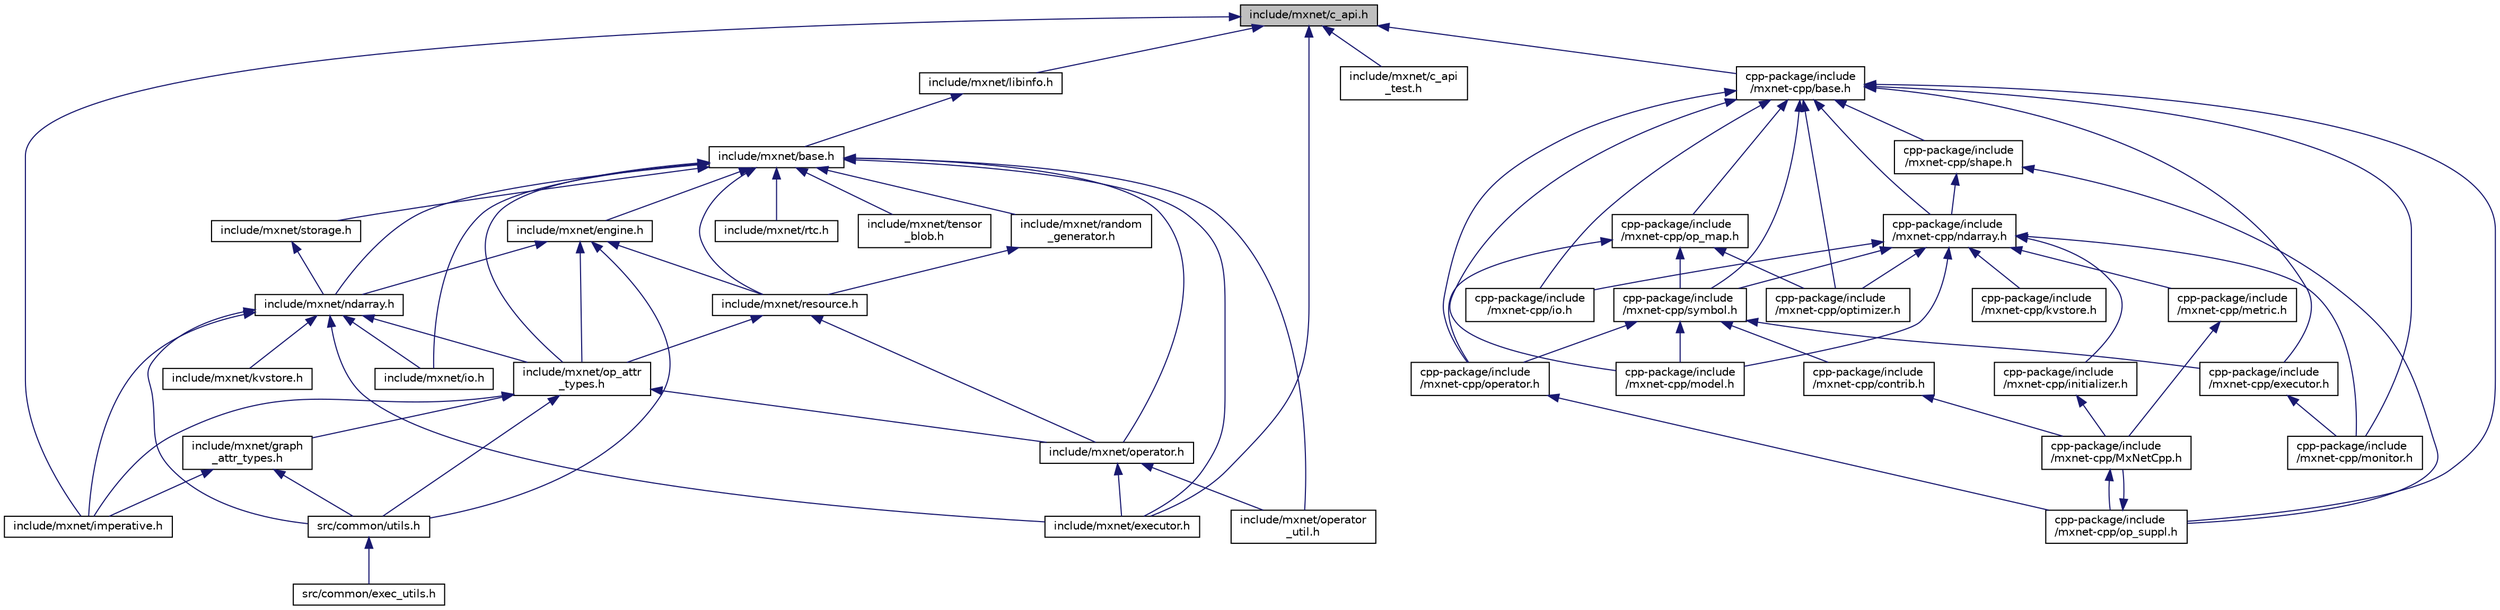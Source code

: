 digraph "include/mxnet/c_api.h"
{
  edge [fontname="Helvetica",fontsize="10",labelfontname="Helvetica",labelfontsize="10"];
  node [fontname="Helvetica",fontsize="10",shape=record];
  Node1 [label="include/mxnet/c_api.h",height=0.2,width=0.4,color="black", fillcolor="grey75", style="filled", fontcolor="black"];
  Node1 -> Node2 [dir="back",color="midnightblue",fontsize="10",style="solid",fontname="Helvetica"];
  Node2 [label="include/mxnet/libinfo.h",height=0.2,width=0.4,color="black", fillcolor="white", style="filled",URL="$libinfo_8h.html",tooltip="get features of the MXNet library at runtime "];
  Node2 -> Node3 [dir="back",color="midnightblue",fontsize="10",style="solid",fontname="Helvetica"];
  Node3 [label="include/mxnet/base.h",height=0.2,width=0.4,color="black", fillcolor="white", style="filled",URL="$include_2mxnet_2base_8h.html"];
  Node3 -> Node4 [dir="back",color="midnightblue",fontsize="10",style="solid",fontname="Helvetica"];
  Node4 [label="include/mxnet/engine.h",height=0.2,width=0.4,color="black", fillcolor="white", style="filled",URL="$engine_8h.html",tooltip="Engine that schedules all the operations according to dependency. "];
  Node4 -> Node5 [dir="back",color="midnightblue",fontsize="10",style="solid",fontname="Helvetica"];
  Node5 [label="include/mxnet/ndarray.h",height=0.2,width=0.4,color="black", fillcolor="white", style="filled",URL="$include_2mxnet_2ndarray_8h.html"];
  Node5 -> Node6 [dir="back",color="midnightblue",fontsize="10",style="solid",fontname="Helvetica"];
  Node6 [label="include/mxnet/executor.h",height=0.2,width=0.4,color="black", fillcolor="white", style="filled",URL="$include_2mxnet_2executor_8h.html"];
  Node5 -> Node7 [dir="back",color="midnightblue",fontsize="10",style="solid",fontname="Helvetica"];
  Node7 [label="include/mxnet/op_attr\l_types.h",height=0.2,width=0.4,color="black", fillcolor="white", style="filled",URL="$op__attr__types_8h.html",tooltip="Additional operator attributes beside the ones provided by NNVM. "];
  Node7 -> Node8 [dir="back",color="midnightblue",fontsize="10",style="solid",fontname="Helvetica"];
  Node8 [label="include/mxnet/operator.h",height=0.2,width=0.4,color="black", fillcolor="white", style="filled",URL="$include_2mxnet_2operator_8h.html"];
  Node8 -> Node6 [dir="back",color="midnightblue",fontsize="10",style="solid",fontname="Helvetica"];
  Node8 -> Node9 [dir="back",color="midnightblue",fontsize="10",style="solid",fontname="Helvetica"];
  Node9 [label="include/mxnet/operator\l_util.h",height=0.2,width=0.4,color="black", fillcolor="white", style="filled",URL="$operator__util_8h.html",tooltip="Utility functions and registries to help quickly build new operators. [Deprecated] Use the register f..."];
  Node7 -> Node10 [dir="back",color="midnightblue",fontsize="10",style="solid",fontname="Helvetica"];
  Node10 [label="include/mxnet/graph\l_attr_types.h",height=0.2,width=0.4,color="black", fillcolor="white", style="filled",URL="$graph__attr__types_8h.html",tooltip="Data structures that can appear in graph attributes. "];
  Node10 -> Node11 [dir="back",color="midnightblue",fontsize="10",style="solid",fontname="Helvetica"];
  Node11 [label="include/mxnet/imperative.h",height=0.2,width=0.4,color="black", fillcolor="white", style="filled",URL="$imperative_8h.html"];
  Node10 -> Node12 [dir="back",color="midnightblue",fontsize="10",style="solid",fontname="Helvetica"];
  Node12 [label="src/common/utils.h",height=0.2,width=0.4,color="black", fillcolor="white", style="filled",URL="$utils_8h.html",tooltip="Basic utilility functions. "];
  Node12 -> Node13 [dir="back",color="midnightblue",fontsize="10",style="solid",fontname="Helvetica"];
  Node13 [label="src/common/exec_utils.h",height=0.2,width=0.4,color="black", fillcolor="white", style="filled",URL="$exec__utils_8h.html",tooltip="Common utility functions for executors. "];
  Node7 -> Node11 [dir="back",color="midnightblue",fontsize="10",style="solid",fontname="Helvetica"];
  Node7 -> Node12 [dir="back",color="midnightblue",fontsize="10",style="solid",fontname="Helvetica"];
  Node5 -> Node11 [dir="back",color="midnightblue",fontsize="10",style="solid",fontname="Helvetica"];
  Node5 -> Node14 [dir="back",color="midnightblue",fontsize="10",style="solid",fontname="Helvetica"];
  Node14 [label="include/mxnet/io.h",height=0.2,width=0.4,color="black", fillcolor="white", style="filled",URL="$include_2mxnet_2io_8h.html"];
  Node5 -> Node15 [dir="back",color="midnightblue",fontsize="10",style="solid",fontname="Helvetica"];
  Node15 [label="include/mxnet/kvstore.h",height=0.2,width=0.4,color="black", fillcolor="white", style="filled",URL="$include_2mxnet_2kvstore_8h.html"];
  Node5 -> Node12 [dir="back",color="midnightblue",fontsize="10",style="solid",fontname="Helvetica"];
  Node4 -> Node16 [dir="back",color="midnightblue",fontsize="10",style="solid",fontname="Helvetica"];
  Node16 [label="include/mxnet/resource.h",height=0.2,width=0.4,color="black", fillcolor="white", style="filled",URL="$resource_8h.html",tooltip="Global resource allocation handling. "];
  Node16 -> Node8 [dir="back",color="midnightblue",fontsize="10",style="solid",fontname="Helvetica"];
  Node16 -> Node7 [dir="back",color="midnightblue",fontsize="10",style="solid",fontname="Helvetica"];
  Node4 -> Node7 [dir="back",color="midnightblue",fontsize="10",style="solid",fontname="Helvetica"];
  Node4 -> Node12 [dir="back",color="midnightblue",fontsize="10",style="solid",fontname="Helvetica"];
  Node3 -> Node6 [dir="back",color="midnightblue",fontsize="10",style="solid",fontname="Helvetica"];
  Node3 -> Node5 [dir="back",color="midnightblue",fontsize="10",style="solid",fontname="Helvetica"];
  Node3 -> Node17 [dir="back",color="midnightblue",fontsize="10",style="solid",fontname="Helvetica"];
  Node17 [label="include/mxnet/storage.h",height=0.2,width=0.4,color="black", fillcolor="white", style="filled",URL="$storage_8h.html",tooltip="Storage manager across multiple devices. "];
  Node17 -> Node5 [dir="back",color="midnightblue",fontsize="10",style="solid",fontname="Helvetica"];
  Node3 -> Node8 [dir="back",color="midnightblue",fontsize="10",style="solid",fontname="Helvetica"];
  Node3 -> Node16 [dir="back",color="midnightblue",fontsize="10",style="solid",fontname="Helvetica"];
  Node3 -> Node18 [dir="back",color="midnightblue",fontsize="10",style="solid",fontname="Helvetica"];
  Node18 [label="include/mxnet/random\l_generator.h",height=0.2,width=0.4,color="black", fillcolor="white", style="filled",URL="$random__generator_8h.html",tooltip="Parallel random number generator. "];
  Node18 -> Node16 [dir="back",color="midnightblue",fontsize="10",style="solid",fontname="Helvetica"];
  Node3 -> Node7 [dir="back",color="midnightblue",fontsize="10",style="solid",fontname="Helvetica"];
  Node3 -> Node14 [dir="back",color="midnightblue",fontsize="10",style="solid",fontname="Helvetica"];
  Node3 -> Node9 [dir="back",color="midnightblue",fontsize="10",style="solid",fontname="Helvetica"];
  Node3 -> Node19 [dir="back",color="midnightblue",fontsize="10",style="solid",fontname="Helvetica"];
  Node19 [label="include/mxnet/rtc.h",height=0.2,width=0.4,color="black", fillcolor="white", style="filled",URL="$rtc_8h.html"];
  Node3 -> Node20 [dir="back",color="midnightblue",fontsize="10",style="solid",fontname="Helvetica"];
  Node20 [label="include/mxnet/tensor\l_blob.h",height=0.2,width=0.4,color="black", fillcolor="white", style="filled",URL="$tensor__blob_8h.html",tooltip="TBlob class that holds common representation of arbirary dimension tensor, can be used to transformed..."];
  Node1 -> Node21 [dir="back",color="midnightblue",fontsize="10",style="solid",fontname="Helvetica"];
  Node21 [label="include/mxnet/c_api\l_test.h",height=0.2,width=0.4,color="black", fillcolor="white", style="filled",URL="$c__api__test_8h.html",tooltip="C API of mxnet for ease of testing backend in Python. "];
  Node1 -> Node6 [dir="back",color="midnightblue",fontsize="10",style="solid",fontname="Helvetica"];
  Node1 -> Node11 [dir="back",color="midnightblue",fontsize="10",style="solid",fontname="Helvetica"];
  Node1 -> Node22 [dir="back",color="midnightblue",fontsize="10",style="solid",fontname="Helvetica"];
  Node22 [label="cpp-package/include\l/mxnet-cpp/base.h",height=0.2,width=0.4,color="black", fillcolor="white", style="filled",URL="$cpp-package_2include_2mxnet-cpp_2base_8h.html"];
  Node22 -> Node23 [dir="back",color="midnightblue",fontsize="10",style="solid",fontname="Helvetica"];
  Node23 [label="cpp-package/include\l/mxnet-cpp/executor.h",height=0.2,width=0.4,color="black", fillcolor="white", style="filled",URL="$cpp-package_2include_2mxnet-cpp_2executor_8h.html"];
  Node23 -> Node24 [dir="back",color="midnightblue",fontsize="10",style="solid",fontname="Helvetica"];
  Node24 [label="cpp-package/include\l/mxnet-cpp/monitor.h",height=0.2,width=0.4,color="black", fillcolor="white", style="filled",URL="$monitor_8h.html",tooltip="monitor definition "];
  Node22 -> Node25 [dir="back",color="midnightblue",fontsize="10",style="solid",fontname="Helvetica"];
  Node25 [label="cpp-package/include\l/mxnet-cpp/io.h",height=0.2,width=0.4,color="black", fillcolor="white", style="filled",URL="$cpp-package_2include_2mxnet-cpp_2io_8h.html"];
  Node22 -> Node26 [dir="back",color="midnightblue",fontsize="10",style="solid",fontname="Helvetica"];
  Node26 [label="cpp-package/include\l/mxnet-cpp/model.h",height=0.2,width=0.4,color="black", fillcolor="white", style="filled",URL="$model_8h.html",tooltip="MXNET.cpp model module. "];
  Node22 -> Node24 [dir="back",color="midnightblue",fontsize="10",style="solid",fontname="Helvetica"];
  Node22 -> Node27 [dir="back",color="midnightblue",fontsize="10",style="solid",fontname="Helvetica"];
  Node27 [label="cpp-package/include\l/mxnet-cpp/ndarray.h",height=0.2,width=0.4,color="black", fillcolor="white", style="filled",URL="$cpp-package_2include_2mxnet-cpp_2ndarray_8h.html"];
  Node27 -> Node28 [dir="back",color="midnightblue",fontsize="10",style="solid",fontname="Helvetica"];
  Node28 [label="cpp-package/include\l/mxnet-cpp/initializer.h",height=0.2,width=0.4,color="black", fillcolor="white", style="filled",URL="$initializer_8h.html",tooltip="random initializer "];
  Node28 -> Node29 [dir="back",color="midnightblue",fontsize="10",style="solid",fontname="Helvetica"];
  Node29 [label="cpp-package/include\l/mxnet-cpp/MxNetCpp.h",height=0.2,width=0.4,color="black", fillcolor="white", style="filled",URL="$MxNetCpp_8h.html",tooltip="meta include file for mxnet.cpp "];
  Node29 -> Node30 [dir="back",color="midnightblue",fontsize="10",style="solid",fontname="Helvetica"];
  Node30 [label="cpp-package/include\l/mxnet-cpp/op_suppl.h",height=0.2,width=0.4,color="black", fillcolor="white", style="filled",URL="$op__suppl_8h.html",tooltip="A supplement and amendment of the operators from op.h. "];
  Node30 -> Node29 [dir="back",color="midnightblue",fontsize="10",style="solid",fontname="Helvetica"];
  Node27 -> Node25 [dir="back",color="midnightblue",fontsize="10",style="solid",fontname="Helvetica"];
  Node27 -> Node31 [dir="back",color="midnightblue",fontsize="10",style="solid",fontname="Helvetica"];
  Node31 [label="cpp-package/include\l/mxnet-cpp/kvstore.h",height=0.2,width=0.4,color="black", fillcolor="white", style="filled",URL="$cpp-package_2include_2mxnet-cpp_2kvstore_8h.html"];
  Node27 -> Node32 [dir="back",color="midnightblue",fontsize="10",style="solid",fontname="Helvetica"];
  Node32 [label="cpp-package/include\l/mxnet-cpp/metric.h",height=0.2,width=0.4,color="black", fillcolor="white", style="filled",URL="$metric_8h.html"];
  Node32 -> Node29 [dir="back",color="midnightblue",fontsize="10",style="solid",fontname="Helvetica"];
  Node27 -> Node26 [dir="back",color="midnightblue",fontsize="10",style="solid",fontname="Helvetica"];
  Node27 -> Node24 [dir="back",color="midnightblue",fontsize="10",style="solid",fontname="Helvetica"];
  Node27 -> Node33 [dir="back",color="midnightblue",fontsize="10",style="solid",fontname="Helvetica"];
  Node33 [label="cpp-package/include\l/mxnet-cpp/optimizer.h",height=0.2,width=0.4,color="black", fillcolor="white", style="filled",URL="$optimizer_8h.html",tooltip="definition of optimizer "];
  Node27 -> Node34 [dir="back",color="midnightblue",fontsize="10",style="solid",fontname="Helvetica"];
  Node34 [label="cpp-package/include\l/mxnet-cpp/symbol.h",height=0.2,width=0.4,color="black", fillcolor="white", style="filled",URL="$symbol_8h.html",tooltip="definition of symbol "];
  Node34 -> Node35 [dir="back",color="midnightblue",fontsize="10",style="solid",fontname="Helvetica"];
  Node35 [label="cpp-package/include\l/mxnet-cpp/contrib.h",height=0.2,width=0.4,color="black", fillcolor="white", style="filled",URL="$contrib_8h.html",tooltip="utility function to enable some contrib features "];
  Node35 -> Node29 [dir="back",color="midnightblue",fontsize="10",style="solid",fontname="Helvetica"];
  Node34 -> Node23 [dir="back",color="midnightblue",fontsize="10",style="solid",fontname="Helvetica"];
  Node34 -> Node26 [dir="back",color="midnightblue",fontsize="10",style="solid",fontname="Helvetica"];
  Node34 -> Node36 [dir="back",color="midnightblue",fontsize="10",style="solid",fontname="Helvetica"];
  Node36 [label="cpp-package/include\l/mxnet-cpp/operator.h",height=0.2,width=0.4,color="black", fillcolor="white", style="filled",URL="$cpp-package_2include_2mxnet-cpp_2operator_8h.html"];
  Node36 -> Node30 [dir="back",color="midnightblue",fontsize="10",style="solid",fontname="Helvetica"];
  Node22 -> Node37 [dir="back",color="midnightblue",fontsize="10",style="solid",fontname="Helvetica"];
  Node37 [label="cpp-package/include\l/mxnet-cpp/op_map.h",height=0.2,width=0.4,color="black", fillcolor="white", style="filled",URL="$op__map_8h.html",tooltip="definition of OpMap "];
  Node37 -> Node36 [dir="back",color="midnightblue",fontsize="10",style="solid",fontname="Helvetica"];
  Node37 -> Node33 [dir="back",color="midnightblue",fontsize="10",style="solid",fontname="Helvetica"];
  Node37 -> Node34 [dir="back",color="midnightblue",fontsize="10",style="solid",fontname="Helvetica"];
  Node22 -> Node30 [dir="back",color="midnightblue",fontsize="10",style="solid",fontname="Helvetica"];
  Node22 -> Node36 [dir="back",color="midnightblue",fontsize="10",style="solid",fontname="Helvetica"];
  Node22 -> Node33 [dir="back",color="midnightblue",fontsize="10",style="solid",fontname="Helvetica"];
  Node22 -> Node38 [dir="back",color="midnightblue",fontsize="10",style="solid",fontname="Helvetica"];
  Node38 [label="cpp-package/include\l/mxnet-cpp/shape.h",height=0.2,width=0.4,color="black", fillcolor="white", style="filled",URL="$shape_8h.html",tooltip="definition of shape "];
  Node38 -> Node27 [dir="back",color="midnightblue",fontsize="10",style="solid",fontname="Helvetica"];
  Node38 -> Node30 [dir="back",color="midnightblue",fontsize="10",style="solid",fontname="Helvetica"];
  Node22 -> Node34 [dir="back",color="midnightblue",fontsize="10",style="solid",fontname="Helvetica"];
}

